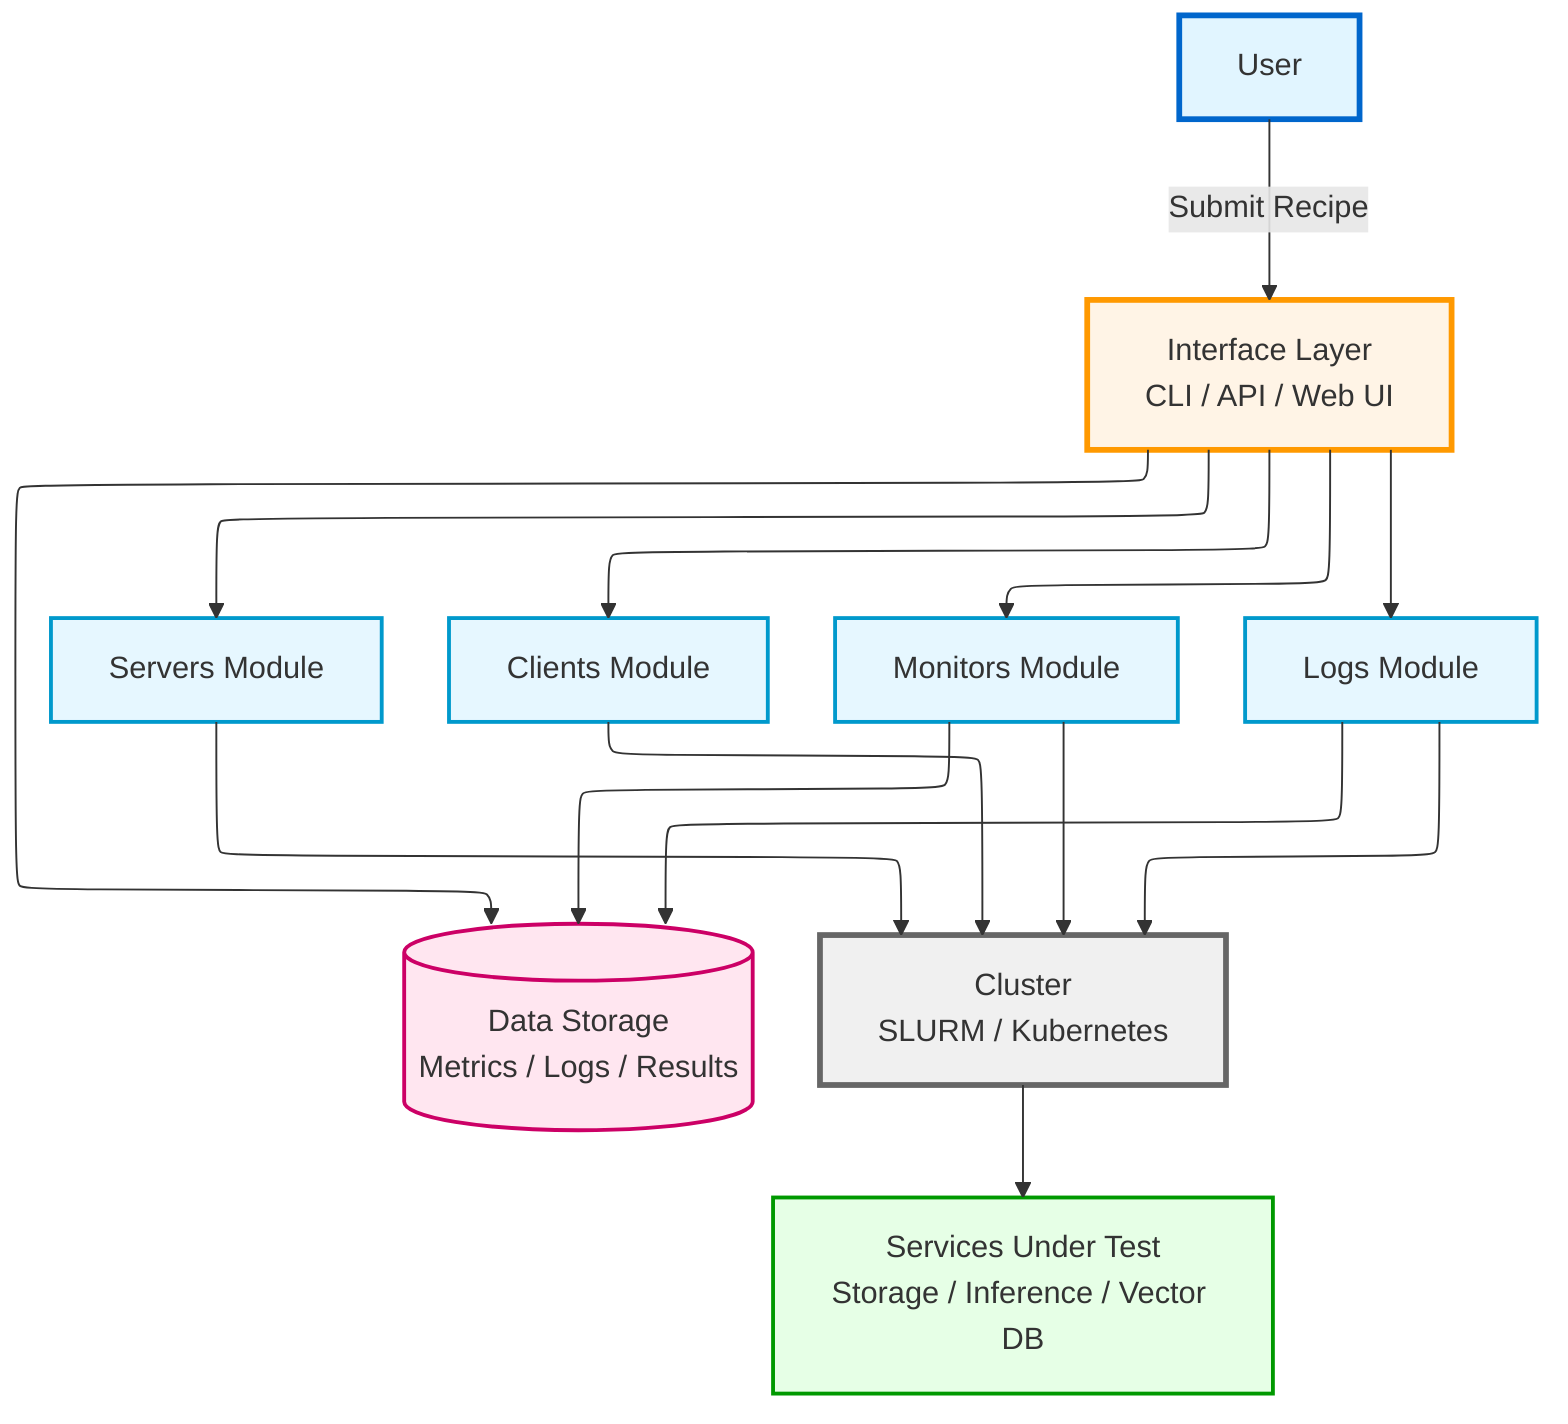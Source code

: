 ---
config:
  layout: elk
---
flowchart TB
    User["User"] -- Submit Recipe --> Interface["Interface Layer<br>CLI / API / Web UI"]
    Interface --> Servers["Servers Module"] & Clients["Clients Module"] & Monitors["Monitors Module"] & Logs["Logs Module"] & Storage[("Data Storage<br>Metrics / Logs / Results")]
    Servers --> Cluster["Cluster<br>SLURM / Kubernetes"]
    Clients --> Cluster
    Monitors --> Cluster & Storage
    Logs --> Cluster & Storage
    Cluster --> Services["Services Under Test<br>Storage / Inference / Vector DB"]
     User:::userStyle
     Interface:::interfaceStyle
     Servers:::moduleStyle
     Clients:::moduleStyle
     Monitors:::moduleStyle
     Logs:::moduleStyle
     Cluster:::clusterStyle
     Services:::serviceStyle
     Storage:::storageStyle
    classDef userStyle fill:#e1f5ff,stroke:#0066cc,stroke-width:3px
    classDef interfaceStyle fill:#fff4e6,stroke:#ff9900,stroke-width:3px
    classDef moduleStyle fill:#e6f7ff,stroke:#0099cc,stroke-width:2px
    classDef clusterStyle fill:#f0f0f0,stroke:#666666,stroke-width:3px
    classDef serviceStyle fill:#e6ffe6,stroke:#009900,stroke-width:2px
    classDef storageStyle fill:#ffe6f0,stroke:#cc0066,stroke-width:2px